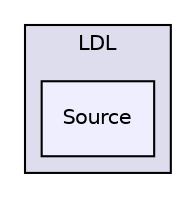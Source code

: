 digraph "libs/SuiteSparse/LDL/Source" {
  compound=true
  node [ fontsize="10", fontname="Helvetica"];
  edge [ labelfontsize="10", labelfontname="Helvetica"];
  subgraph clusterdir_60ced514b82df02e73714f44ea944942 {
    graph [ bgcolor="#ddddee", pencolor="black", label="LDL" fontname="Helvetica", fontsize="10", URL="dir_60ced514b82df02e73714f44ea944942.html"]
  dir_53173620b123f7489d3ca9a44512fed3 [shape=box, label="Source", style="filled", fillcolor="#eeeeff", pencolor="black", URL="dir_53173620b123f7489d3ca9a44512fed3.html"];
  }
}
